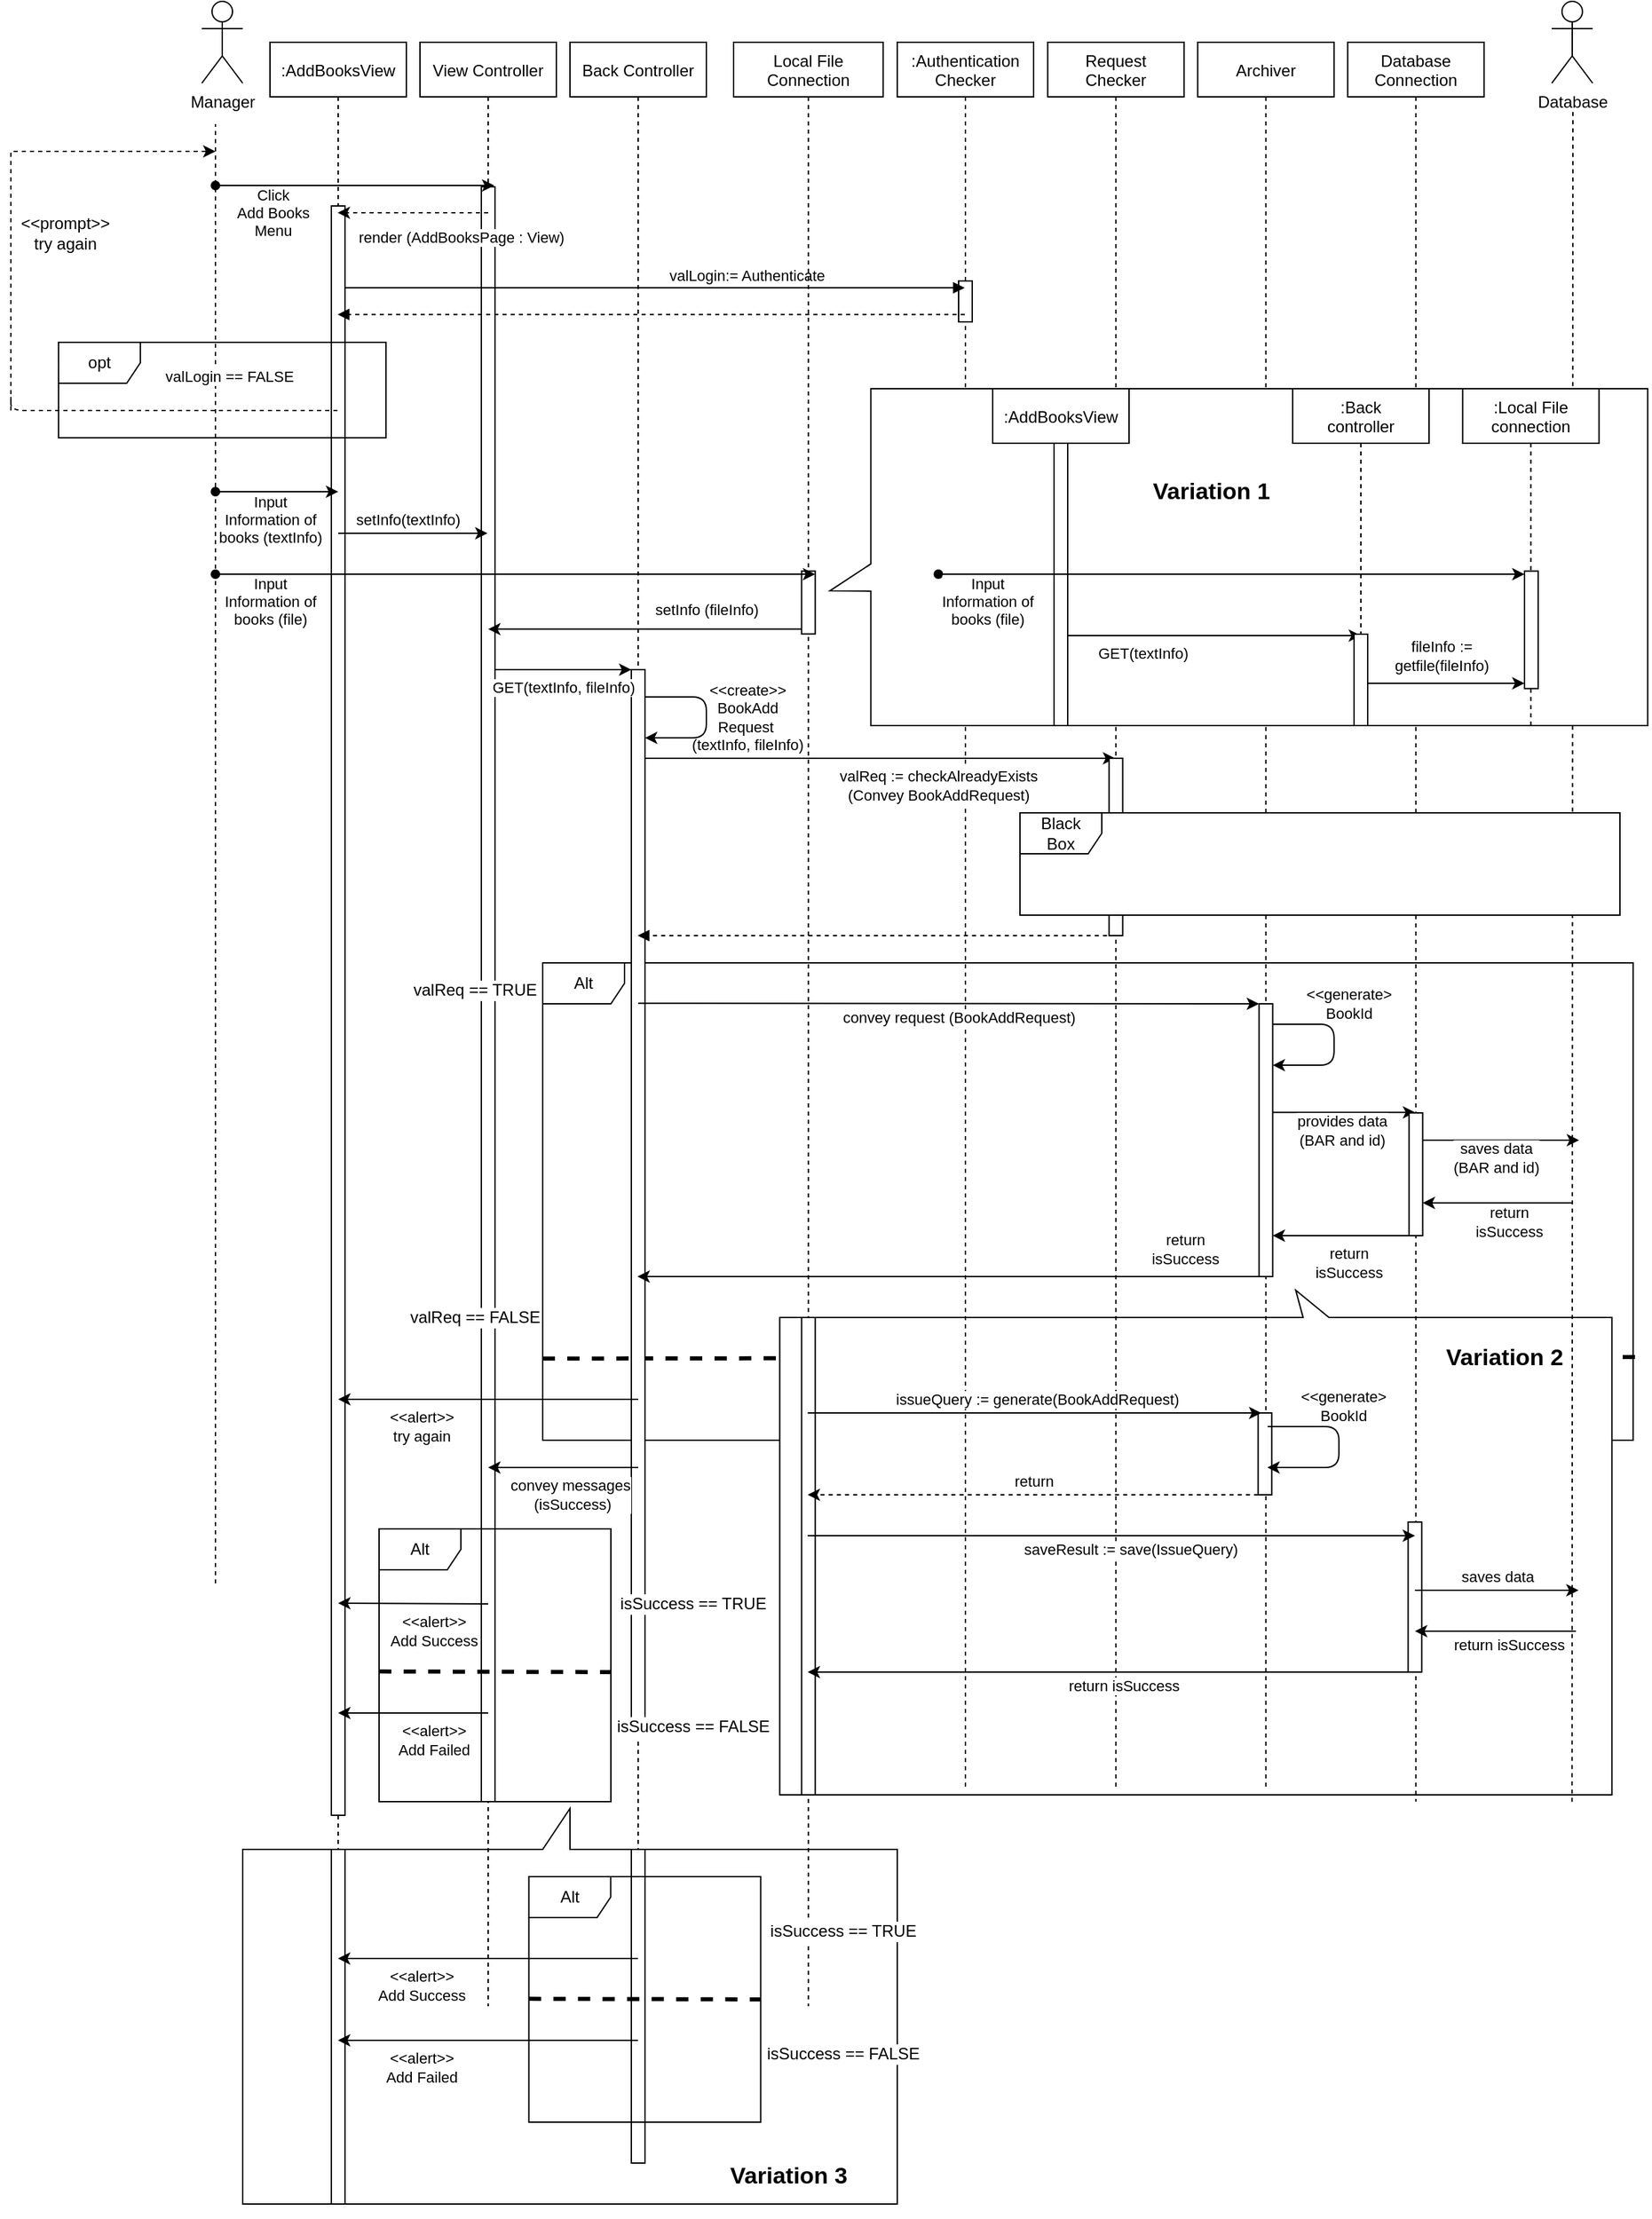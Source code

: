 <mxfile version="14.6.13" type="github">
  <diagram id="kgpKYQtTHZ0yAKxKKP6v" name="Page-1">
    <mxGraphModel dx="1422" dy="762" grid="1" gridSize="10" guides="1" tooltips="1" connect="1" arrows="1" fold="1" page="1" pageScale="1" pageWidth="1600" pageHeight="1200" math="0" shadow="0">
      <root>
        <mxCell id="0" />
        <mxCell id="1" parent="0" />
        <mxCell id="reisCUD8YAPNEKjsgwhX-3" value="Alt" style="shape=umlFrame;whiteSpace=wrap;html=1;fillColor=#FFFFFF;gradientColor=none;" parent="1" vertex="1">
          <mxGeometry x="490" y="835" width="799.67" height="350" as="geometry" />
        </mxCell>
        <mxCell id="reisCUD8YAPNEKjsgwhX-14" value="" style="endArrow=none;dashed=1;html=1;strokeWidth=3;exitX=0;exitY=0.829;exitDx=0;exitDy=0;exitPerimeter=0;" parent="1" source="reisCUD8YAPNEKjsgwhX-3" edge="1">
          <mxGeometry width="50" height="50" relative="1" as="geometry">
            <mxPoint x="480" y="1124" as="sourcePoint" />
            <mxPoint x="1300" y="1124" as="targetPoint" />
          </mxGeometry>
        </mxCell>
        <mxCell id="bImkaJb_uD8X2aJinou3-1" value="" style="shape=callout;whiteSpace=wrap;html=1;perimeter=calloutPerimeter;position2=0.38;size=20;position=0.34;base=19;rotation=-180;" parent="1" vertex="1">
          <mxGeometry x="663.81" y="1075" width="610.33" height="370" as="geometry" />
        </mxCell>
        <mxCell id="tOrZQTztv05XxvBdJtRc-54" value="" style="shape=callout;whiteSpace=wrap;html=1;perimeter=calloutPerimeter;fontSize=17;fillColor=#ffffff;rotation=-180;" parent="1" vertex="1">
          <mxGeometry x="270" y="1455" width="480" height="290" as="geometry" />
        </mxCell>
        <mxCell id="ra70TvouLn2fq20blvgT-16" value=":Authentication&#xa;Checker" style="shape=umlLifeline;perimeter=lifelinePerimeter;container=1;collapsible=0;recursiveResize=0;rounded=0;shadow=0;strokeWidth=1;" parent="1" vertex="1">
          <mxGeometry x="750" y="160" width="100" height="1280" as="geometry" />
        </mxCell>
        <mxCell id="ra70TvouLn2fq20blvgT-17" value="" style="points=[];perimeter=orthogonalPerimeter;rounded=0;shadow=0;strokeWidth=1;" parent="ra70TvouLn2fq20blvgT-16" vertex="1">
          <mxGeometry x="45" y="175" width="10" height="30" as="geometry" />
        </mxCell>
        <mxCell id="3nuBFxr9cyL0pnOWT2aG-1" value=":AddBooksView" style="shape=umlLifeline;perimeter=lifelinePerimeter;container=1;collapsible=0;recursiveResize=0;rounded=0;shadow=0;strokeWidth=1;" parent="1" vertex="1">
          <mxGeometry x="290" y="160" width="100" height="1440" as="geometry" />
        </mxCell>
        <mxCell id="3nuBFxr9cyL0pnOWT2aG-2" value="" style="points=[];perimeter=orthogonalPerimeter;rounded=0;shadow=0;strokeWidth=1;" parent="3nuBFxr9cyL0pnOWT2aG-1" vertex="1">
          <mxGeometry x="45" y="120" width="10" height="1180" as="geometry" />
        </mxCell>
        <mxCell id="tOrZQTztv05XxvBdJtRc-47" value="" style="points=[];perimeter=orthogonalPerimeter;rounded=0;shadow=0;strokeWidth=1;" parent="3nuBFxr9cyL0pnOWT2aG-1" vertex="1">
          <mxGeometry x="45" y="1325" width="10" height="260" as="geometry" />
        </mxCell>
        <mxCell id="3nuBFxr9cyL0pnOWT2aG-5" value="View Controller" style="shape=umlLifeline;perimeter=lifelinePerimeter;container=1;collapsible=0;recursiveResize=0;rounded=0;shadow=0;strokeWidth=1;" parent="1" vertex="1">
          <mxGeometry x="400" y="160" width="100" height="1440" as="geometry" />
        </mxCell>
        <mxCell id="ra70TvouLn2fq20blvgT-45" value="" style="points=[];perimeter=orthogonalPerimeter;rounded=0;shadow=0;strokeWidth=1;" parent="3nuBFxr9cyL0pnOWT2aG-5" vertex="1">
          <mxGeometry x="45" y="106" width="10" height="1184" as="geometry" />
        </mxCell>
        <mxCell id="reisCUD8YAPNEKjsgwhX-8" value="valReq == FALSE" style="text;html=1;strokeColor=none;fillColor=none;align=center;verticalAlign=middle;rounded=0;labelBackgroundColor=#ffffff;" parent="3nuBFxr9cyL0pnOWT2aG-5" vertex="1">
          <mxGeometry x="-30" y="905" width="140" height="60" as="geometry" />
        </mxCell>
        <mxCell id="3nuBFxr9cyL0pnOWT2aG-8" value="valLogin:= Authenticate" style="verticalAlign=bottom;endArrow=block;shadow=0;strokeWidth=1;" parent="1" edge="1">
          <mxGeometry x="0.298" relative="1" as="geometry">
            <mxPoint x="345" y="340" as="sourcePoint" />
            <mxPoint x="799.5" y="340" as="targetPoint" />
            <Array as="points">
              <mxPoint x="430" y="340" />
              <mxPoint x="730" y="340" />
            </Array>
            <mxPoint as="offset" />
          </mxGeometry>
        </mxCell>
        <mxCell id="ra70TvouLn2fq20blvgT-1" value="Manager" style="shape=umlActor;verticalLabelPosition=bottom;verticalAlign=top;html=1;outlineConnect=0;" parent="1" vertex="1">
          <mxGeometry x="240" y="130" width="30" height="60" as="geometry" />
        </mxCell>
        <mxCell id="ra70TvouLn2fq20blvgT-6" value="Back Controller" style="shape=umlLifeline;perimeter=lifelinePerimeter;container=1;collapsible=0;recursiveResize=0;rounded=0;shadow=0;strokeWidth=1;" parent="1" vertex="1">
          <mxGeometry x="510" y="160" width="100" height="1440" as="geometry" />
        </mxCell>
        <mxCell id="ra70TvouLn2fq20blvgT-72" value="" style="points=[];perimeter=orthogonalPerimeter;rounded=0;shadow=0;strokeWidth=1;" parent="ra70TvouLn2fq20blvgT-6" vertex="1">
          <mxGeometry x="45" y="460" width="10" height="775" as="geometry" />
        </mxCell>
        <mxCell id="tOrZQTztv05XxvBdJtRc-37" value="" style="points=[];perimeter=orthogonalPerimeter;rounded=0;shadow=0;strokeWidth=1;" parent="ra70TvouLn2fq20blvgT-6" vertex="1">
          <mxGeometry x="45" y="1325" width="10" height="230" as="geometry" />
        </mxCell>
        <mxCell id="ra70TvouLn2fq20blvgT-8" value="Local File&#xa;Connection" style="shape=umlLifeline;perimeter=lifelinePerimeter;container=1;collapsible=0;recursiveResize=0;rounded=0;shadow=0;strokeWidth=1;" parent="1" vertex="1">
          <mxGeometry x="630" y="160" width="109.67" height="1440" as="geometry" />
        </mxCell>
        <mxCell id="ra70TvouLn2fq20blvgT-60" value="" style="points=[];perimeter=orthogonalPerimeter;rounded=0;shadow=0;strokeWidth=1;direction=south;rotation=90;" parent="ra70TvouLn2fq20blvgT-8" vertex="1">
          <mxGeometry x="31.8" y="405.78" width="46.07" height="10" as="geometry" />
        </mxCell>
        <mxCell id="tOrZQTztv05XxvBdJtRc-52" value="Variation 3" style="text;html=1;strokeColor=none;fillColor=none;align=center;verticalAlign=middle;rounded=0;labelBackgroundColor=#ffffff;fontSize=17;fontStyle=1" parent="ra70TvouLn2fq20blvgT-8" vertex="1">
          <mxGeometry x="-30.33" y="1535" width="140" height="60" as="geometry" />
        </mxCell>
        <mxCell id="bImkaJb_uD8X2aJinou3-2" value="" style="points=[];perimeter=orthogonalPerimeter;rounded=0;shadow=0;strokeWidth=1;" parent="ra70TvouLn2fq20blvgT-8" vertex="1">
          <mxGeometry x="49.84" y="935" width="10" height="350" as="geometry" />
        </mxCell>
        <mxCell id="ra70TvouLn2fq20blvgT-32" value="" style="endArrow=classic;html=1;startArrow=oval;startFill=1;" parent="1" edge="1">
          <mxGeometry width="50" height="50" relative="1" as="geometry">
            <mxPoint x="250" y="265" as="sourcePoint" />
            <mxPoint x="454.5" y="265" as="targetPoint" />
            <Array as="points">
              <mxPoint x="300" y="265" />
              <mxPoint x="320" y="265" />
            </Array>
          </mxGeometry>
        </mxCell>
        <mxCell id="ra70TvouLn2fq20blvgT-39" value="Click&lt;br&gt;Add Books&lt;br&gt;Menu" style="edgeLabel;html=1;align=center;verticalAlign=middle;resizable=0;points=[];" parent="ra70TvouLn2fq20blvgT-32" vertex="1" connectable="0">
          <mxGeometry x="-0.167" y="-1" relative="1" as="geometry">
            <mxPoint x="-43" y="19" as="offset" />
          </mxGeometry>
        </mxCell>
        <mxCell id="ra70TvouLn2fq20blvgT-40" value="" style="endArrow=classic;html=1;startArrow=oval;startFill=1;" parent="1" edge="1">
          <mxGeometry width="50" height="50" relative="1" as="geometry">
            <mxPoint x="250" y="489.5" as="sourcePoint" />
            <mxPoint x="340" y="489.5" as="targetPoint" />
            <Array as="points">
              <mxPoint x="280" y="489.5" />
              <mxPoint x="300" y="489.5" />
            </Array>
          </mxGeometry>
        </mxCell>
        <mxCell id="ra70TvouLn2fq20blvgT-41" value="Input&lt;br&gt;Information of&lt;br&gt;books (textInfo)" style="edgeLabel;html=1;align=center;verticalAlign=middle;resizable=0;points=[];" parent="ra70TvouLn2fq20blvgT-40" vertex="1" connectable="0">
          <mxGeometry x="-0.167" y="-1" relative="1" as="geometry">
            <mxPoint x="2" y="19" as="offset" />
          </mxGeometry>
        </mxCell>
        <mxCell id="ra70TvouLn2fq20blvgT-43" value="" style="endArrow=none;dashed=1;html=1;" parent="1" edge="1">
          <mxGeometry width="50" height="50" relative="1" as="geometry">
            <mxPoint x="250" y="1290" as="sourcePoint" />
            <mxPoint x="250" y="220" as="targetPoint" />
          </mxGeometry>
        </mxCell>
        <mxCell id="ra70TvouLn2fq20blvgT-56" value="" style="endArrow=classic;html=1;startArrow=oval;startFill=1;" parent="1" edge="1">
          <mxGeometry width="50" height="50" relative="1" as="geometry">
            <mxPoint x="250" y="550" as="sourcePoint" />
            <mxPoint x="689.83" y="550" as="targetPoint" />
            <Array as="points">
              <mxPoint x="280" y="550" />
              <mxPoint x="300" y="550" />
            </Array>
          </mxGeometry>
        </mxCell>
        <mxCell id="ra70TvouLn2fq20blvgT-57" value="Input&lt;br&gt;Information of&lt;br&gt;books (file)" style="edgeLabel;html=1;align=center;verticalAlign=middle;resizable=0;points=[];" parent="ra70TvouLn2fq20blvgT-56" vertex="1" connectable="0">
          <mxGeometry x="-0.167" y="-1" relative="1" as="geometry">
            <mxPoint x="-143" y="19" as="offset" />
          </mxGeometry>
        </mxCell>
        <mxCell id="ra70TvouLn2fq20blvgT-73" value="" style="endArrow=classic;html=1;edgeStyle=orthogonalEdgeStyle;" parent="1" edge="1">
          <mxGeometry width="50" height="50" relative="1" as="geometry">
            <mxPoint x="565" y="640" as="sourcePoint" />
            <mxPoint x="565" y="670.029" as="targetPoint" />
            <Array as="points">
              <mxPoint x="610" y="640" />
              <mxPoint x="610" y="670" />
            </Array>
          </mxGeometry>
        </mxCell>
        <mxCell id="ra70TvouLn2fq20blvgT-74" value="&amp;lt;&amp;lt;create&amp;gt;&amp;gt;&lt;br&gt;BookAdd&lt;br&gt;Request&amp;nbsp;&lt;br&gt;(textInfo, fileInfo)" style="edgeLabel;html=1;align=center;verticalAlign=middle;resizable=0;points=[];labelBackgroundColor=none;" parent="ra70TvouLn2fq20blvgT-73" vertex="1" connectable="0">
          <mxGeometry x="0.886" y="-1" relative="1" as="geometry">
            <mxPoint x="68" y="-14" as="offset" />
          </mxGeometry>
        </mxCell>
        <mxCell id="ra70TvouLn2fq20blvgT-76" value="Database" style="shape=umlActor;verticalLabelPosition=bottom;verticalAlign=top;html=1;outlineConnect=0;" parent="1" vertex="1">
          <mxGeometry x="1230" y="130" width="30" height="60" as="geometry" />
        </mxCell>
        <mxCell id="ra70TvouLn2fq20blvgT-79" value="" style="endArrow=classic;html=1;" parent="1" edge="1">
          <mxGeometry width="50" height="50" relative="1" as="geometry">
            <mxPoint x="564.997" y="685" as="sourcePoint" />
            <mxPoint x="909.83" y="685" as="targetPoint" />
          </mxGeometry>
        </mxCell>
        <mxCell id="ra70TvouLn2fq20blvgT-80" value="valReq := checkAlreadyExists&lt;br&gt;(Convey BookAddRequest)" style="edgeLabel;html=1;align=center;verticalAlign=middle;resizable=0;points=[];" parent="ra70TvouLn2fq20blvgT-79" vertex="1" connectable="0">
          <mxGeometry x="0.082" y="1" relative="1" as="geometry">
            <mxPoint x="28" y="21" as="offset" />
          </mxGeometry>
        </mxCell>
        <mxCell id="ra70TvouLn2fq20blvgT-89" value="About Req-04" style="text;html=1;strokeColor=none;fillColor=none;align=center;verticalAlign=middle;whiteSpace=wrap;rounded=0;" parent="1" vertex="1">
          <mxGeometry x="1140" y="752.5" width="90" height="20" as="geometry" />
        </mxCell>
        <mxCell id="ra70TvouLn2fq20blvgT-90" value="" style="verticalAlign=bottom;endArrow=block;shadow=0;strokeWidth=1;dashed=1;" parent="1" edge="1">
          <mxGeometry x="0.266" relative="1" as="geometry">
            <mxPoint x="909.83" y="815" as="sourcePoint" />
            <mxPoint x="559.667" y="815" as="targetPoint" />
            <Array as="points">
              <mxPoint x="851.35" y="815" />
              <mxPoint x="731.35" y="815" />
            </Array>
            <mxPoint as="offset" />
          </mxGeometry>
        </mxCell>
        <mxCell id="ra70TvouLn2fq20blvgT-24" value="" style="verticalAlign=bottom;endArrow=block;shadow=0;strokeWidth=1;dashed=1;" parent="1" edge="1">
          <mxGeometry x="0.266" relative="1" as="geometry">
            <mxPoint x="799.5" y="359.57" as="sourcePoint" />
            <mxPoint x="339.667" y="359.57" as="targetPoint" />
            <Array as="points">
              <mxPoint x="741.02" y="359.57" />
              <mxPoint x="621.02" y="359.57" />
            </Array>
            <mxPoint as="offset" />
          </mxGeometry>
        </mxCell>
        <mxCell id="ra70TvouLn2fq20blvgT-47" value="" style="endArrow=classic;html=1;dashed=1;" parent="1" edge="1">
          <mxGeometry width="50" height="50" relative="1" as="geometry">
            <mxPoint x="450" y="285" as="sourcePoint" />
            <mxPoint x="339.667" y="285" as="targetPoint" />
          </mxGeometry>
        </mxCell>
        <mxCell id="ra70TvouLn2fq20blvgT-48" value="render (AddBooksPage : View)" style="edgeLabel;html=1;align=center;verticalAlign=middle;resizable=0;points=[];" parent="ra70TvouLn2fq20blvgT-47" vertex="1" connectable="0">
          <mxGeometry x="-0.149" y="1" relative="1" as="geometry">
            <mxPoint x="27" y="17" as="offset" />
          </mxGeometry>
        </mxCell>
        <mxCell id="ra70TvouLn2fq20blvgT-91" value="" style="endArrow=classic;html=1;" parent="1" target="ra70TvouLn2fq20blvgT-13" edge="1">
          <mxGeometry width="50" height="50" relative="1" as="geometry">
            <mxPoint x="559.997" y="864.58" as="sourcePoint" />
            <mxPoint x="904.83" y="864.58" as="targetPoint" />
          </mxGeometry>
        </mxCell>
        <mxCell id="ra70TvouLn2fq20blvgT-92" value="convey request (BookAddRequest)" style="edgeLabel;html=1;align=center;verticalAlign=middle;resizable=0;points=[];" parent="ra70TvouLn2fq20blvgT-91" vertex="1" connectable="0">
          <mxGeometry x="0.082" y="1" relative="1" as="geometry">
            <mxPoint x="-12" y="11" as="offset" />
          </mxGeometry>
        </mxCell>
        <mxCell id="ra70TvouLn2fq20blvgT-93" value="" style="endArrow=classic;html=1;edgeStyle=orthogonalEdgeStyle;" parent="1" edge="1">
          <mxGeometry width="50" height="50" relative="1" as="geometry">
            <mxPoint x="1025.33" y="880" as="sourcePoint" />
            <mxPoint x="1025.33" y="910.029" as="targetPoint" />
            <Array as="points">
              <mxPoint x="1070.33" y="880" />
              <mxPoint x="1070.33" y="910" />
            </Array>
          </mxGeometry>
        </mxCell>
        <mxCell id="ra70TvouLn2fq20blvgT-94" value="&amp;lt;&amp;lt;generate&amp;gt;&lt;br&gt;BookId" style="edgeLabel;html=1;align=center;verticalAlign=middle;resizable=0;points=[];" parent="ra70TvouLn2fq20blvgT-93" vertex="1" connectable="0">
          <mxGeometry x="0.886" y="-1" relative="1" as="geometry">
            <mxPoint x="48" y="-44" as="offset" />
          </mxGeometry>
        </mxCell>
        <mxCell id="ra70TvouLn2fq20blvgT-95" value="" style="endArrow=classic;html=1;" parent="1" edge="1">
          <mxGeometry width="50" height="50" relative="1" as="geometry">
            <mxPoint x="1025.33" y="944.58" as="sourcePoint" />
            <mxPoint x="1129.83" y="944.58" as="targetPoint" />
          </mxGeometry>
        </mxCell>
        <mxCell id="ra70TvouLn2fq20blvgT-96" value="provides data&lt;br&gt;(BAR and id)" style="edgeLabel;html=1;align=center;verticalAlign=middle;resizable=0;points=[];" parent="ra70TvouLn2fq20blvgT-95" vertex="1" connectable="0">
          <mxGeometry x="0.082" y="1" relative="1" as="geometry">
            <mxPoint x="-6" y="14" as="offset" />
          </mxGeometry>
        </mxCell>
        <mxCell id="ra70TvouLn2fq20blvgT-97" value="" style="endArrow=classic;html=1;" parent="1" edge="1">
          <mxGeometry width="50" height="50" relative="1" as="geometry">
            <mxPoint x="1130" y="965.0" as="sourcePoint" />
            <mxPoint x="1250" y="965" as="targetPoint" />
          </mxGeometry>
        </mxCell>
        <mxCell id="ra70TvouLn2fq20blvgT-98" value="saves data&lt;br&gt;(BAR and id)" style="edgeLabel;html=1;align=center;verticalAlign=middle;resizable=0;points=[];" parent="ra70TvouLn2fq20blvgT-97" vertex="1" connectable="0">
          <mxGeometry x="0.082" y="1" relative="1" as="geometry">
            <mxPoint x="-6" y="14" as="offset" />
          </mxGeometry>
        </mxCell>
        <mxCell id="ra70TvouLn2fq20blvgT-101" value="" style="endArrow=classic;html=1;" parent="1" edge="1">
          <mxGeometry width="50" height="50" relative="1" as="geometry">
            <mxPoint x="1245.33" y="1011" as="sourcePoint" />
            <mxPoint x="1135.327" y="1011" as="targetPoint" />
            <Array as="points">
              <mxPoint x="1195.33" y="1011" />
            </Array>
          </mxGeometry>
        </mxCell>
        <mxCell id="ra70TvouLn2fq20blvgT-102" value="return&amp;nbsp;&lt;br&gt;isSuccess&amp;nbsp;" style="edgeLabel;html=1;align=center;verticalAlign=middle;resizable=0;points=[];" parent="ra70TvouLn2fq20blvgT-101" vertex="1" connectable="0">
          <mxGeometry x="-0.364" y="-3" relative="1" as="geometry">
            <mxPoint x="-11" y="17" as="offset" />
          </mxGeometry>
        </mxCell>
        <mxCell id="ra70TvouLn2fq20blvgT-103" value="" style="endArrow=classic;html=1;" parent="1" target="ra70TvouLn2fq20blvgT-13" edge="1">
          <mxGeometry width="50" height="50" relative="1" as="geometry">
            <mxPoint x="1125.33" y="1035" as="sourcePoint" />
            <mxPoint x="1015.327" y="1035" as="targetPoint" />
            <Array as="points">
              <mxPoint x="1075.33" y="1035" />
            </Array>
          </mxGeometry>
        </mxCell>
        <mxCell id="ra70TvouLn2fq20blvgT-104" value="return&lt;br&gt;isSuccess" style="edgeLabel;html=1;align=center;verticalAlign=middle;resizable=0;points=[];" parent="ra70TvouLn2fq20blvgT-103" vertex="1" connectable="0">
          <mxGeometry x="-0.364" y="-3" relative="1" as="geometry">
            <mxPoint x="-13" y="23" as="offset" />
          </mxGeometry>
        </mxCell>
        <mxCell id="reisCUD8YAPNEKjsgwhX-1" value="" style="endArrow=classic;html=1;" parent="1" edge="1">
          <mxGeometry width="50" height="50" relative="1" as="geometry">
            <mxPoint x="1015.33" y="1065" as="sourcePoint" />
            <mxPoint x="559.5" y="1065" as="targetPoint" />
            <Array as="points">
              <mxPoint x="965.33" y="1065" />
            </Array>
          </mxGeometry>
        </mxCell>
        <mxCell id="reisCUD8YAPNEKjsgwhX-2" value="return&lt;br&gt;isSuccess" style="edgeLabel;html=1;align=center;verticalAlign=middle;resizable=0;points=[];" parent="reisCUD8YAPNEKjsgwhX-1" vertex="1" connectable="0">
          <mxGeometry x="-0.364" y="-3" relative="1" as="geometry">
            <mxPoint x="90" y="-17" as="offset" />
          </mxGeometry>
        </mxCell>
        <mxCell id="reisCUD8YAPNEKjsgwhX-4" value="valReq == TRUE" style="text;html=1;strokeColor=none;fillColor=none;align=center;verticalAlign=middle;rounded=0;labelBackgroundColor=#ffffff;" parent="1" vertex="1">
          <mxGeometry x="370" y="825" width="140" height="60" as="geometry" />
        </mxCell>
        <mxCell id="reisCUD8YAPNEKjsgwhX-10" value="" style="endArrow=classic;html=1;strokeWidth=1;" parent="1" edge="1">
          <mxGeometry width="50" height="50" relative="1" as="geometry">
            <mxPoint x="560" y="1155" as="sourcePoint" />
            <mxPoint x="340" y="1155" as="targetPoint" />
          </mxGeometry>
        </mxCell>
        <mxCell id="reisCUD8YAPNEKjsgwhX-11" value="&amp;lt;&amp;lt;alert&amp;gt;&amp;gt;&lt;br&gt;try again" style="edgeLabel;html=1;align=center;verticalAlign=middle;resizable=0;points=[];" parent="reisCUD8YAPNEKjsgwhX-10" vertex="1" connectable="0">
          <mxGeometry x="0.161" y="4" relative="1" as="geometry">
            <mxPoint x="-32" y="16" as="offset" />
          </mxGeometry>
        </mxCell>
        <mxCell id="reisCUD8YAPNEKjsgwhX-15" value="" style="endArrow=classic;html=1;strokeWidth=1;" parent="1" edge="1">
          <mxGeometry width="50" height="50" relative="1" as="geometry">
            <mxPoint x="559.84" y="1565" as="sourcePoint" />
            <mxPoint x="339.84" y="1565" as="targetPoint" />
          </mxGeometry>
        </mxCell>
        <mxCell id="reisCUD8YAPNEKjsgwhX-16" value="&amp;lt;&amp;lt;alert&amp;gt;&amp;gt;&lt;br&gt;Add Success" style="edgeLabel;html=1;align=center;verticalAlign=middle;resizable=0;points=[];" parent="reisCUD8YAPNEKjsgwhX-15" vertex="1" connectable="0">
          <mxGeometry x="0.161" y="4" relative="1" as="geometry">
            <mxPoint x="-32" y="16" as="offset" />
          </mxGeometry>
        </mxCell>
        <mxCell id="reisCUD8YAPNEKjsgwhX-18" value="Alt" style="shape=umlFrame;whiteSpace=wrap;html=1;labelBackgroundColor=#ffffff;fillColor=#FFFFFF;gradientColor=none;" parent="1" vertex="1">
          <mxGeometry x="479.84" y="1505" width="170" height="180" as="geometry" />
        </mxCell>
        <mxCell id="reisCUD8YAPNEKjsgwhX-19" value="" style="endArrow=classic;html=1;strokeWidth=1;" parent="1" edge="1">
          <mxGeometry width="50" height="50" relative="1" as="geometry">
            <mxPoint x="559.84" y="1625" as="sourcePoint" />
            <mxPoint x="339.84" y="1625" as="targetPoint" />
          </mxGeometry>
        </mxCell>
        <mxCell id="reisCUD8YAPNEKjsgwhX-20" value="&amp;lt;&amp;lt;alert&amp;gt;&amp;gt;&lt;br&gt;Add Failed" style="edgeLabel;html=1;align=center;verticalAlign=middle;resizable=0;points=[];" parent="reisCUD8YAPNEKjsgwhX-19" vertex="1" connectable="0">
          <mxGeometry x="0.161" y="4" relative="1" as="geometry">
            <mxPoint x="-32" y="16" as="offset" />
          </mxGeometry>
        </mxCell>
        <mxCell id="reisCUD8YAPNEKjsgwhX-21" value="" style="endArrow=none;dashed=1;html=1;strokeWidth=3;" parent="1" edge="1">
          <mxGeometry width="50" height="50" relative="1" as="geometry">
            <mxPoint x="479.84" y="1594.55" as="sourcePoint" />
            <mxPoint x="649.84" y="1595" as="targetPoint" />
          </mxGeometry>
        </mxCell>
        <mxCell id="reisCUD8YAPNEKjsgwhX-22" value="isSuccess == TRUE" style="text;html=1;strokeColor=none;fillColor=none;align=center;verticalAlign=middle;rounded=0;labelBackgroundColor=#ffffff;" parent="1" vertex="1">
          <mxGeometry x="640.17" y="1515" width="140" height="60" as="geometry" />
        </mxCell>
        <mxCell id="reisCUD8YAPNEKjsgwhX-23" value="isSuccess == FALSE" style="text;html=1;strokeColor=none;fillColor=none;align=center;verticalAlign=middle;rounded=0;labelBackgroundColor=#ffffff;" parent="1" vertex="1">
          <mxGeometry x="640.17" y="1605" width="140" height="60" as="geometry" />
        </mxCell>
        <mxCell id="ra70TvouLn2fq20blvgT-10" value="Request&#xa;Checker" style="shape=umlLifeline;perimeter=lifelinePerimeter;container=1;collapsible=0;recursiveResize=0;rounded=0;shadow=0;strokeWidth=1;" parent="1" vertex="1">
          <mxGeometry x="860.33" y="160" width="100" height="1280" as="geometry" />
        </mxCell>
        <mxCell id="ra70TvouLn2fq20blvgT-11" value="" style="points=[];perimeter=orthogonalPerimeter;rounded=0;shadow=0;strokeWidth=1;" parent="ra70TvouLn2fq20blvgT-10" vertex="1">
          <mxGeometry x="45" y="525" width="10" height="130" as="geometry" />
        </mxCell>
        <mxCell id="ra70TvouLn2fq20blvgT-12" value="Archiver" style="shape=umlLifeline;perimeter=lifelinePerimeter;container=1;collapsible=0;recursiveResize=0;rounded=0;shadow=0;strokeWidth=1;" parent="1" vertex="1">
          <mxGeometry x="970.33" y="160" width="100" height="1280" as="geometry" />
        </mxCell>
        <mxCell id="ra70TvouLn2fq20blvgT-13" value="" style="points=[];perimeter=orthogonalPerimeter;rounded=0;shadow=0;strokeWidth=1;" parent="ra70TvouLn2fq20blvgT-12" vertex="1">
          <mxGeometry x="45" y="705" width="10" height="200" as="geometry" />
        </mxCell>
        <mxCell id="ra70TvouLn2fq20blvgT-14" value="Database&#xa;Connection" style="shape=umlLifeline;perimeter=lifelinePerimeter;container=1;collapsible=0;recursiveResize=0;rounded=0;shadow=0;strokeWidth=1;" parent="1" vertex="1">
          <mxGeometry x="1080.33" y="160" width="100" height="1290" as="geometry" />
        </mxCell>
        <mxCell id="ra70TvouLn2fq20blvgT-99" value="" style="points=[];perimeter=orthogonalPerimeter;rounded=0;shadow=0;strokeWidth=1;" parent="ra70TvouLn2fq20blvgT-14" vertex="1">
          <mxGeometry x="45" y="785" width="10" height="90" as="geometry" />
        </mxCell>
        <mxCell id="ra70TvouLn2fq20blvgT-81" value="" style="endArrow=none;dashed=1;html=1;exitX=0.048;exitY=-0.014;exitDx=0;exitDy=0;exitPerimeter=0;" parent="1" source="bImkaJb_uD8X2aJinou3-1" edge="1">
          <mxGeometry width="50" height="50" relative="1" as="geometry">
            <mxPoint x="1246" y="1300" as="sourcePoint" />
            <mxPoint x="1245.5" y="210" as="targetPoint" />
          </mxGeometry>
        </mxCell>
        <mxCell id="ra70TvouLn2fq20blvgT-83" value="Black&lt;br&gt;Box" style="shape=umlFrame;whiteSpace=wrap;html=1;fillColor=#FFFFFF;swimlaneFillColor=#ffffff;" parent="1" vertex="1">
          <mxGeometry x="840" y="725" width="440" height="75" as="geometry" />
        </mxCell>
        <mxCell id="tOrZQTztv05XxvBdJtRc-41" value="" style="endArrow=classic;html=1;" parent="1" edge="1">
          <mxGeometry width="50" height="50" relative="1" as="geometry">
            <mxPoint x="560" y="1205" as="sourcePoint" />
            <mxPoint x="450" y="1205" as="targetPoint" />
            <Array as="points" />
          </mxGeometry>
        </mxCell>
        <mxCell id="tOrZQTztv05XxvBdJtRc-42" value="convey messages&lt;br&gt;&amp;nbsp;(isSuccess)" style="edgeLabel;html=1;align=center;verticalAlign=middle;resizable=0;points=[];" parent="tOrZQTztv05XxvBdJtRc-41" vertex="1" connectable="0">
          <mxGeometry x="-0.364" y="-3" relative="1" as="geometry">
            <mxPoint x="-15" y="23" as="offset" />
          </mxGeometry>
        </mxCell>
        <mxCell id="tOrZQTztv05XxvBdJtRc-43" value="Alt" style="shape=umlFrame;whiteSpace=wrap;html=1;labelBackgroundColor=#ffffff;fillColor=#FFFFFF;gradientColor=none;" parent="1" vertex="1">
          <mxGeometry x="370" y="1250" width="170" height="200" as="geometry" />
        </mxCell>
        <mxCell id="tOrZQTztv05XxvBdJtRc-44" value="" style="endArrow=none;dashed=1;html=1;strokeWidth=3;" parent="1" edge="1">
          <mxGeometry width="50" height="50" relative="1" as="geometry">
            <mxPoint x="370" y="1354.55" as="sourcePoint" />
            <mxPoint x="540" y="1355" as="targetPoint" />
          </mxGeometry>
        </mxCell>
        <mxCell id="tOrZQTztv05XxvBdJtRc-45" value="isSuccess == TRUE" style="text;html=1;strokeColor=none;fillColor=none;align=center;verticalAlign=middle;rounded=0;labelBackgroundColor=#ffffff;" parent="1" vertex="1">
          <mxGeometry x="530.33" y="1275" width="140" height="60" as="geometry" />
        </mxCell>
        <mxCell id="tOrZQTztv05XxvBdJtRc-46" value="isSuccess == FALSE" style="text;html=1;strokeColor=none;fillColor=none;align=center;verticalAlign=middle;rounded=0;labelBackgroundColor=#ffffff;" parent="1" vertex="1">
          <mxGeometry x="530.33" y="1365" width="140" height="60" as="geometry" />
        </mxCell>
        <mxCell id="tOrZQTztv05XxvBdJtRc-48" value="" style="endArrow=classic;html=1;strokeWidth=1;" parent="1" edge="1">
          <mxGeometry width="50" height="50" relative="1" as="geometry">
            <mxPoint x="450" y="1305" as="sourcePoint" />
            <mxPoint x="340" y="1304.5" as="targetPoint" />
          </mxGeometry>
        </mxCell>
        <mxCell id="tOrZQTztv05XxvBdJtRc-49" value="&amp;lt;&amp;lt;alert&amp;gt;&amp;gt;&lt;br&gt;Add Success" style="edgeLabel;html=1;align=center;verticalAlign=middle;resizable=0;points=[];" parent="tOrZQTztv05XxvBdJtRc-48" vertex="1" connectable="0">
          <mxGeometry x="0.161" y="4" relative="1" as="geometry">
            <mxPoint x="24" y="16" as="offset" />
          </mxGeometry>
        </mxCell>
        <mxCell id="tOrZQTztv05XxvBdJtRc-50" value="" style="endArrow=classic;html=1;strokeWidth=1;" parent="1" edge="1">
          <mxGeometry width="50" height="50" relative="1" as="geometry">
            <mxPoint x="450" y="1385" as="sourcePoint" />
            <mxPoint x="340" y="1385" as="targetPoint" />
          </mxGeometry>
        </mxCell>
        <mxCell id="tOrZQTztv05XxvBdJtRc-51" value="&amp;lt;&amp;lt;alert&amp;gt;&amp;gt;&lt;br&gt;Add Failed" style="edgeLabel;html=1;align=center;verticalAlign=middle;resizable=0;points=[];" parent="tOrZQTztv05XxvBdJtRc-50" vertex="1" connectable="0">
          <mxGeometry x="0.161" y="4" relative="1" as="geometry">
            <mxPoint x="24" y="16" as="offset" />
          </mxGeometry>
        </mxCell>
        <mxCell id="bImkaJb_uD8X2aJinou3-3" value="" style="points=[];perimeter=orthogonalPerimeter;rounded=0;shadow=0;strokeWidth=1;" parent="1" vertex="1">
          <mxGeometry x="1014.67" y="1165" width="10" height="60" as="geometry" />
        </mxCell>
        <mxCell id="bImkaJb_uD8X2aJinou3-4" value="" style="points=[];perimeter=orthogonalPerimeter;rounded=0;shadow=0;strokeWidth=1;" parent="1" vertex="1">
          <mxGeometry x="1124.67" y="1245" width="10" height="110" as="geometry" />
        </mxCell>
        <mxCell id="bImkaJb_uD8X2aJinou3-5" value="" style="endArrow=classic;html=1;" parent="1" edge="1">
          <mxGeometry width="50" height="50" relative="1" as="geometry">
            <mxPoint x="684.335" y="1165" as="sourcePoint" />
            <mxPoint x="1017.02" y="1165" as="targetPoint" />
          </mxGeometry>
        </mxCell>
        <mxCell id="bImkaJb_uD8X2aJinou3-6" value="issueQuery := generate(BookAddRequest)&amp;nbsp;" style="edgeLabel;html=1;align=center;verticalAlign=middle;resizable=0;points=[];" parent="bImkaJb_uD8X2aJinou3-5" vertex="1" connectable="0">
          <mxGeometry x="0.082" y="1" relative="1" as="geometry">
            <mxPoint x="-11" y="-9" as="offset" />
          </mxGeometry>
        </mxCell>
        <mxCell id="bImkaJb_uD8X2aJinou3-7" value="" style="endArrow=classic;html=1;" parent="1" edge="1">
          <mxGeometry width="50" height="50" relative="1" as="geometry">
            <mxPoint x="1247.69" y="1325" as="sourcePoint" />
            <mxPoint x="1129.67" y="1325" as="targetPoint" />
            <Array as="points">
              <mxPoint x="1197.69" y="1325" />
            </Array>
          </mxGeometry>
        </mxCell>
        <mxCell id="bImkaJb_uD8X2aJinou3-8" value="return isSuccess&amp;nbsp;" style="edgeLabel;html=1;align=center;verticalAlign=middle;resizable=0;points=[];" parent="bImkaJb_uD8X2aJinou3-7" vertex="1" connectable="0">
          <mxGeometry x="-0.364" y="-3" relative="1" as="geometry">
            <mxPoint x="-10" y="13" as="offset" />
          </mxGeometry>
        </mxCell>
        <mxCell id="bImkaJb_uD8X2aJinou3-9" value="" style="endArrow=classic;html=1;" parent="1" edge="1">
          <mxGeometry width="50" height="50" relative="1" as="geometry">
            <mxPoint x="1129.67" y="1295" as="sourcePoint" />
            <mxPoint x="1249.67" y="1295" as="targetPoint" />
          </mxGeometry>
        </mxCell>
        <mxCell id="bImkaJb_uD8X2aJinou3-10" value="saves data" style="edgeLabel;html=1;align=center;verticalAlign=middle;resizable=0;points=[];" parent="bImkaJb_uD8X2aJinou3-9" vertex="1" connectable="0">
          <mxGeometry x="0.082" y="1" relative="1" as="geometry">
            <mxPoint x="-5" y="-9" as="offset" />
          </mxGeometry>
        </mxCell>
        <mxCell id="bImkaJb_uD8X2aJinou3-11" value="" style="endArrow=classic;html=1;" parent="1" edge="1">
          <mxGeometry width="50" height="50" relative="1" as="geometry">
            <mxPoint x="1127.59" y="1355" as="sourcePoint" />
            <mxPoint x="684.335" y="1355" as="targetPoint" />
            <Array as="points">
              <mxPoint x="1077.59" y="1355" />
            </Array>
          </mxGeometry>
        </mxCell>
        <mxCell id="bImkaJb_uD8X2aJinou3-12" value="return isSuccess" style="edgeLabel;html=1;align=center;verticalAlign=middle;resizable=0;points=[];" parent="bImkaJb_uD8X2aJinou3-11" vertex="1" connectable="0">
          <mxGeometry x="-0.364" y="-3" relative="1" as="geometry">
            <mxPoint x="-71" y="13" as="offset" />
          </mxGeometry>
        </mxCell>
        <mxCell id="bImkaJb_uD8X2aJinou3-13" value="Variation 2" style="text;html=1;strokeColor=none;fillColor=none;align=center;verticalAlign=middle;rounded=0;labelBackgroundColor=#ffffff;fontSize=17;fontStyle=1" parent="1" vertex="1">
          <mxGeometry x="1124.67" y="1095" width="140" height="60" as="geometry" />
        </mxCell>
        <mxCell id="bImkaJb_uD8X2aJinou3-14" value="" style="endArrow=classic;html=1;dashed=1;" parent="1" edge="1">
          <mxGeometry width="50" height="50" relative="1" as="geometry">
            <mxPoint x="1014.67" y="1225" as="sourcePoint" />
            <mxPoint x="684.335" y="1225" as="targetPoint" />
            <Array as="points">
              <mxPoint x="988.21" y="1225" />
            </Array>
          </mxGeometry>
        </mxCell>
        <mxCell id="bImkaJb_uD8X2aJinou3-15" value="return" style="edgeLabel;html=1;align=center;verticalAlign=middle;resizable=0;points=[];" parent="bImkaJb_uD8X2aJinou3-14" vertex="1" connectable="0">
          <mxGeometry x="-0.364" y="-3" relative="1" as="geometry">
            <mxPoint x="-60" y="-7" as="offset" />
          </mxGeometry>
        </mxCell>
        <mxCell id="bImkaJb_uD8X2aJinou3-16" value="" style="endArrow=classic;html=1;" parent="1" edge="1">
          <mxGeometry width="50" height="50" relative="1" as="geometry">
            <mxPoint x="684.335" y="1255" as="sourcePoint" />
            <mxPoint x="1129.67" y="1255" as="targetPoint" />
          </mxGeometry>
        </mxCell>
        <mxCell id="bImkaJb_uD8X2aJinou3-17" value="saveResult := save(IssueQuery)" style="edgeLabel;html=1;align=center;verticalAlign=middle;resizable=0;points=[];" parent="bImkaJb_uD8X2aJinou3-16" vertex="1" connectable="0">
          <mxGeometry x="0.082" y="1" relative="1" as="geometry">
            <mxPoint x="-5" y="11" as="offset" />
          </mxGeometry>
        </mxCell>
        <mxCell id="bImkaJb_uD8X2aJinou3-18" value="" style="endArrow=classic;html=1;edgeStyle=orthogonalEdgeStyle;" parent="1" edge="1">
          <mxGeometry width="50" height="50" relative="1" as="geometry">
            <mxPoint x="1021.67" y="1175" as="sourcePoint" />
            <mxPoint x="1021.42" y="1205" as="targetPoint" />
            <Array as="points">
              <mxPoint x="1073.92" y="1175" />
              <mxPoint x="1073.92" y="1205" />
            </Array>
          </mxGeometry>
        </mxCell>
        <mxCell id="bImkaJb_uD8X2aJinou3-19" value="&amp;lt;&amp;lt;generate&amp;gt;&lt;br&gt;BookId" style="edgeLabel;html=1;align=center;verticalAlign=middle;resizable=0;points=[];" parent="bImkaJb_uD8X2aJinou3-18" vertex="1" connectable="0">
          <mxGeometry x="0.886" y="-1" relative="1" as="geometry">
            <mxPoint x="48" y="-44" as="offset" />
          </mxGeometry>
        </mxCell>
        <mxCell id="bImkaJb_uD8X2aJinou3-26" value="opt" style="shape=umlFrame;whiteSpace=wrap;html=1;" parent="1" vertex="1">
          <mxGeometry x="134.92" y="380" width="240.16" height="70" as="geometry" />
        </mxCell>
        <mxCell id="bImkaJb_uD8X2aJinou3-28" value="" style="verticalAlign=bottom;endArrow=none;shadow=0;strokeWidth=1;dashed=1;edgeStyle=elbowEdgeStyle;elbow=vertical;endFill=0;" parent="1" source="3nuBFxr9cyL0pnOWT2aG-1" edge="1">
          <mxGeometry x="0.266" relative="1" as="geometry">
            <mxPoint x="620" y="410" as="sourcePoint" />
            <mxPoint x="100" y="420" as="targetPoint" />
            <Array as="points">
              <mxPoint x="210" y="430" />
            </Array>
            <mxPoint as="offset" />
          </mxGeometry>
        </mxCell>
        <mxCell id="bImkaJb_uD8X2aJinou3-29" value="" style="edgeStyle=elbowEdgeStyle;rounded=0;orthogonalLoop=1;jettySize=auto;html=1;dashed=1;" parent="1" edge="1">
          <mxGeometry relative="1" as="geometry">
            <mxPoint x="100" y="430" as="sourcePoint" />
            <mxPoint x="250" y="240" as="targetPoint" />
            <Array as="points">
              <mxPoint x="100" y="370" />
            </Array>
          </mxGeometry>
        </mxCell>
        <mxCell id="bImkaJb_uD8X2aJinou3-30" value="&amp;lt;&amp;lt;prompt&amp;gt;&amp;gt;&lt;br&gt;try again" style="text;html=1;strokeColor=none;fillColor=none;align=center;verticalAlign=middle;whiteSpace=wrap;rounded=0;" parent="1" vertex="1">
          <mxGeometry x="110" y="280" width="60" height="40" as="geometry" />
        </mxCell>
        <mxCell id="bImkaJb_uD8X2aJinou3-31" value="valLogin == FALSE" style="edgeLabel;html=1;align=center;verticalAlign=middle;resizable=0;points=[];" parent="1" vertex="1" connectable="0">
          <mxGeometry x="260.003" y="405.0" as="geometry" />
        </mxCell>
        <mxCell id="EvAbvaOUnCIyATZJITxc-1" value="" style="shape=callout;whiteSpace=wrap;html=1;perimeter=calloutPerimeter;position2=0.6;size=30;position=0.52;base=20;rotation=-180;direction=north;" vertex="1" parent="1">
          <mxGeometry x="700.66" y="414" width="599.67" height="247" as="geometry" />
        </mxCell>
        <mxCell id="EvAbvaOUnCIyATZJITxc-2" value="" style="endArrow=classic;html=1;startArrow=none;startFill=0;strokeWidth=1;" edge="1" parent="1">
          <mxGeometry width="50" height="50" relative="1" as="geometry">
            <mxPoint x="870.257" y="595.0" as="sourcePoint" />
            <mxPoint x="1090.09" y="595.0" as="targetPoint" />
            <Array as="points">
              <mxPoint x="901.09" y="595" />
              <mxPoint x="921.09" y="595" />
            </Array>
          </mxGeometry>
        </mxCell>
        <mxCell id="EvAbvaOUnCIyATZJITxc-3" value="GET(textInfo)" style="edgeLabel;html=1;align=center;verticalAlign=middle;resizable=0;points=[];labelBorderColor=none;labelBackgroundColor=#ffffff;" vertex="1" connectable="0" parent="EvAbvaOUnCIyATZJITxc-2">
          <mxGeometry x="-0.167" y="-1" relative="1" as="geometry">
            <mxPoint x="-32" y="12" as="offset" />
          </mxGeometry>
        </mxCell>
        <mxCell id="EvAbvaOUnCIyATZJITxc-7" value="" style="endArrow=classic;html=1;" edge="1" parent="1">
          <mxGeometry width="50" height="50" relative="1" as="geometry">
            <mxPoint x="1090.169" y="630" as="sourcePoint" />
            <mxPoint x="1210" y="630" as="targetPoint" />
          </mxGeometry>
        </mxCell>
        <mxCell id="EvAbvaOUnCIyATZJITxc-8" value="fileInfo := &lt;br&gt;getfile(fileInfo)" style="edgeLabel;html=1;align=center;verticalAlign=middle;resizable=0;points=[];" vertex="1" connectable="0" parent="EvAbvaOUnCIyATZJITxc-7">
          <mxGeometry x="0.85" y="-1" relative="1" as="geometry">
            <mxPoint x="-52" y="-21" as="offset" />
          </mxGeometry>
        </mxCell>
        <mxCell id="EvAbvaOUnCIyATZJITxc-9" value=":AddBooksView" style="shape=umlLifeline;perimeter=lifelinePerimeter;container=1;collapsible=0;recursiveResize=0;rounded=0;shadow=0;strokeWidth=1;" vertex="1" parent="1">
          <mxGeometry x="820" y="414" width="100" height="247" as="geometry" />
        </mxCell>
        <mxCell id="EvAbvaOUnCIyATZJITxc-10" value="" style="points=[];perimeter=orthogonalPerimeter;rounded=0;shadow=0;strokeWidth=1;" vertex="1" parent="EvAbvaOUnCIyATZJITxc-9">
          <mxGeometry x="45" y="40" width="10" height="207" as="geometry" />
        </mxCell>
        <mxCell id="EvAbvaOUnCIyATZJITxc-5" value="" style="endArrow=classic;html=1;startArrow=oval;startFill=1;" edge="1" parent="1">
          <mxGeometry width="50" height="50" relative="1" as="geometry">
            <mxPoint x="780.17" y="550" as="sourcePoint" />
            <mxPoint x="1210" y="550" as="targetPoint" />
            <Array as="points">
              <mxPoint x="810.17" y="550" />
              <mxPoint x="830.17" y="550" />
            </Array>
          </mxGeometry>
        </mxCell>
        <mxCell id="EvAbvaOUnCIyATZJITxc-6" value="Input&lt;br&gt;Information of&lt;br&gt;books (file)" style="edgeLabel;html=1;align=center;verticalAlign=middle;resizable=0;points=[];" vertex="1" connectable="0" parent="EvAbvaOUnCIyATZJITxc-5">
          <mxGeometry x="-0.167" y="-1" relative="1" as="geometry">
            <mxPoint x="-143" y="19" as="offset" />
          </mxGeometry>
        </mxCell>
        <mxCell id="EvAbvaOUnCIyATZJITxc-16" value=":Back&#xa;controller" style="shape=umlLifeline;perimeter=lifelinePerimeter;container=1;collapsible=0;recursiveResize=0;rounded=0;shadow=0;strokeWidth=1;" vertex="1" parent="1">
          <mxGeometry x="1040" y="414" width="100" height="247" as="geometry" />
        </mxCell>
        <mxCell id="EvAbvaOUnCIyATZJITxc-17" value="" style="points=[];perimeter=orthogonalPerimeter;rounded=0;shadow=0;strokeWidth=1;" vertex="1" parent="EvAbvaOUnCIyATZJITxc-16">
          <mxGeometry x="45" y="180" width="10" height="67" as="geometry" />
        </mxCell>
        <mxCell id="EvAbvaOUnCIyATZJITxc-18" value=":Local File&#xa;connection" style="shape=umlLifeline;perimeter=lifelinePerimeter;container=1;collapsible=0;recursiveResize=0;rounded=0;shadow=0;strokeWidth=1;" vertex="1" parent="1">
          <mxGeometry x="1164.67" y="414" width="100" height="247" as="geometry" />
        </mxCell>
        <mxCell id="EvAbvaOUnCIyATZJITxc-4" value="" style="points=[];perimeter=orthogonalPerimeter;rounded=0;shadow=0;strokeWidth=1;direction=south;rotation=90;" vertex="1" parent="1">
          <mxGeometry x="1171.95" y="585.8" width="86.12" height="10" as="geometry" />
        </mxCell>
        <mxCell id="EvAbvaOUnCIyATZJITxc-20" value="Variation 1" style="text;html=1;strokeColor=none;fillColor=none;align=center;verticalAlign=middle;rounded=0;labelBackgroundColor=#ffffff;fontSize=17;fontStyle=1" vertex="1" parent="1">
          <mxGeometry x="910.0" y="460" width="140" height="60" as="geometry" />
        </mxCell>
        <mxCell id="ra70TvouLn2fq20blvgT-70" value="" style="endArrow=classic;html=1;startArrow=none;startFill=0;strokeWidth=1;" parent="1" edge="1">
          <mxGeometry width="50" height="50" relative="1" as="geometry">
            <mxPoint x="454.5" y="620" as="sourcePoint" />
            <mxPoint x="555" y="620" as="targetPoint" />
            <Array as="points">
              <mxPoint x="495" y="620" />
              <mxPoint x="545" y="620" />
            </Array>
          </mxGeometry>
        </mxCell>
        <mxCell id="ra70TvouLn2fq20blvgT-71" value="GET(textInfo, fileInfo)" style="edgeLabel;html=1;align=center;verticalAlign=middle;resizable=0;points=[];labelBorderColor=none;labelBackgroundColor=#ffffff;" parent="ra70TvouLn2fq20blvgT-70" vertex="1" connectable="0">
          <mxGeometry x="-0.167" y="-1" relative="1" as="geometry">
            <mxPoint x="8" y="12" as="offset" />
          </mxGeometry>
        </mxCell>
        <mxCell id="EvAbvaOUnCIyATZJITxc-22" value="" style="endArrow=classic;html=1;" edge="1" parent="1" target="3nuBFxr9cyL0pnOWT2aG-5">
          <mxGeometry width="50" height="50" relative="1" as="geometry">
            <mxPoint x="339.999" y="520" as="sourcePoint" />
            <mxPoint x="440" y="520" as="targetPoint" />
          </mxGeometry>
        </mxCell>
        <mxCell id="EvAbvaOUnCIyATZJITxc-23" value="setInfo(textInfo)" style="edgeLabel;html=1;align=center;verticalAlign=middle;resizable=0;points=[];" vertex="1" connectable="0" parent="EvAbvaOUnCIyATZJITxc-22">
          <mxGeometry x="0.85" y="-1" relative="1" as="geometry">
            <mxPoint x="-51" y="-11" as="offset" />
          </mxGeometry>
        </mxCell>
        <mxCell id="EvAbvaOUnCIyATZJITxc-26" value="" style="endArrow=classic;html=1;" edge="1" parent="1" target="3nuBFxr9cyL0pnOWT2aG-5">
          <mxGeometry width="50" height="50" relative="1" as="geometry">
            <mxPoint x="679.84" y="590.3" as="sourcePoint" />
            <mxPoint x="579.84" y="590.3" as="targetPoint" />
            <Array as="points">
              <mxPoint x="629.84" y="590.3" />
            </Array>
          </mxGeometry>
        </mxCell>
        <mxCell id="EvAbvaOUnCIyATZJITxc-27" value="setInfo (fileInfo)" style="edgeLabel;html=1;align=center;verticalAlign=middle;resizable=0;points=[];" vertex="1" connectable="0" parent="EvAbvaOUnCIyATZJITxc-26">
          <mxGeometry x="-0.364" y="-3" relative="1" as="geometry">
            <mxPoint x="3" y="-12" as="offset" />
          </mxGeometry>
        </mxCell>
      </root>
    </mxGraphModel>
  </diagram>
</mxfile>
